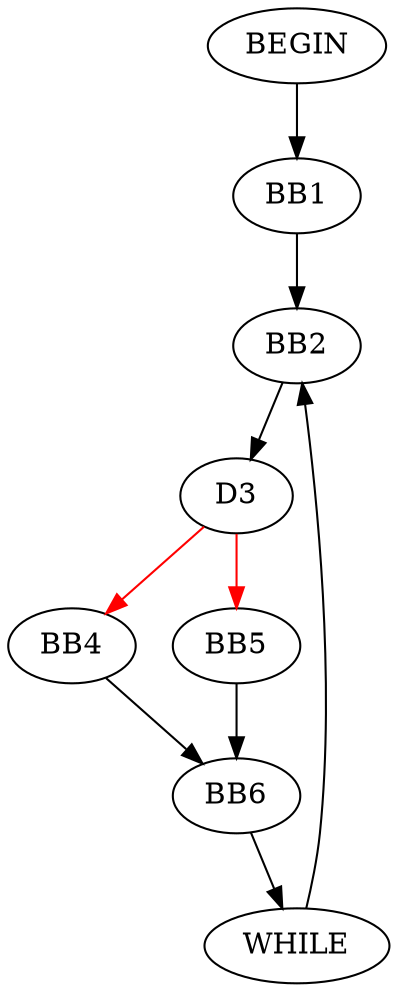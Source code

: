digraph G {BEGIN->BB1;BB1->BB2;WHILE->BB2;BB2->D3;D3->BB4[color=red, pendwidth=3.0];D3->BB5[color=red, pendwidth=3.0];BB4->BB6;BB5->BB6;BB6->WHILE;}